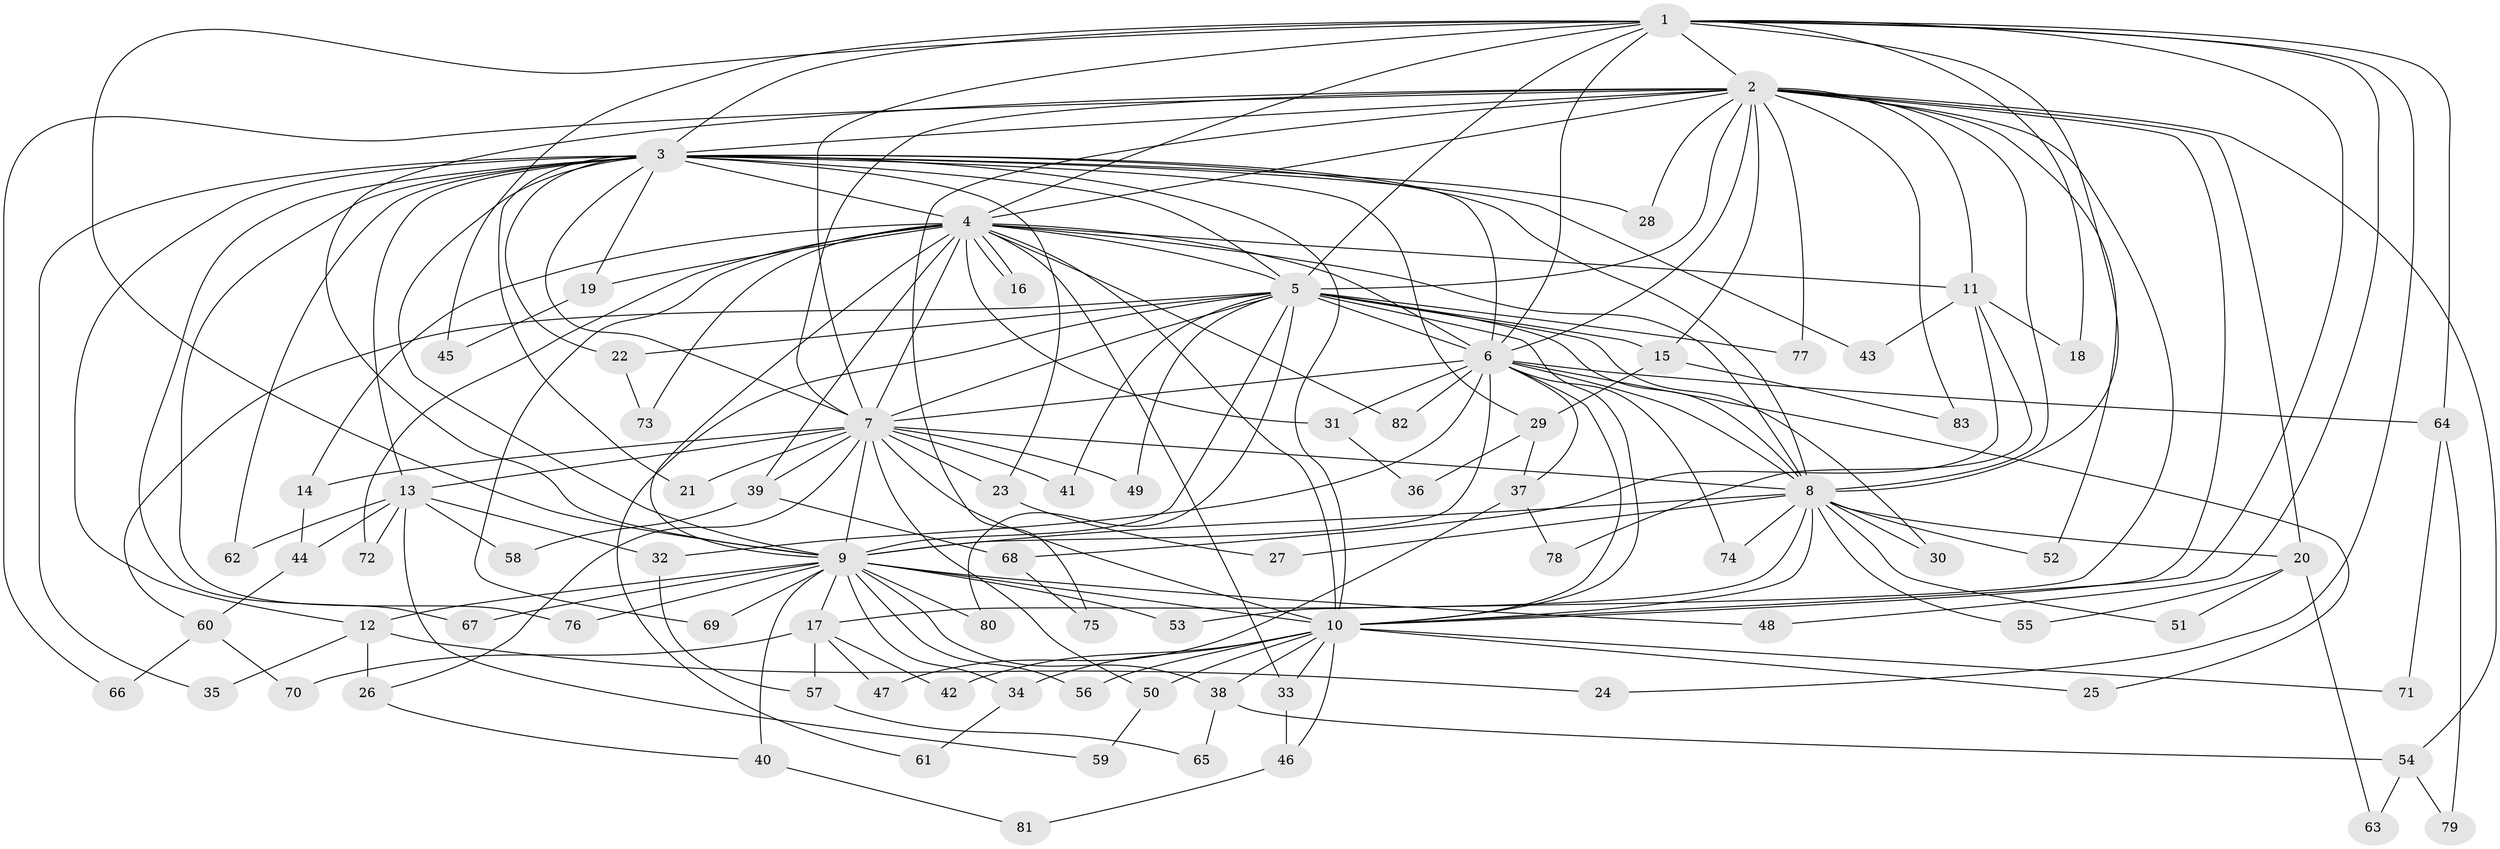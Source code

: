 // coarse degree distribution, {13: 0.016129032258064516, 17: 0.016129032258064516, 20: 0.016129032258064516, 25: 0.016129032258064516, 27: 0.016129032258064516, 12: 0.016129032258064516, 16: 0.03225806451612903, 6: 0.03225806451612903, 5: 0.03225806451612903, 7: 0.016129032258064516, 3: 0.25806451612903225, 2: 0.43548387096774194, 4: 0.08064516129032258, 1: 0.016129032258064516}
// Generated by graph-tools (version 1.1) at 2025/23/03/03/25 07:23:40]
// undirected, 83 vertices, 191 edges
graph export_dot {
graph [start="1"]
  node [color=gray90,style=filled];
  1;
  2;
  3;
  4;
  5;
  6;
  7;
  8;
  9;
  10;
  11;
  12;
  13;
  14;
  15;
  16;
  17;
  18;
  19;
  20;
  21;
  22;
  23;
  24;
  25;
  26;
  27;
  28;
  29;
  30;
  31;
  32;
  33;
  34;
  35;
  36;
  37;
  38;
  39;
  40;
  41;
  42;
  43;
  44;
  45;
  46;
  47;
  48;
  49;
  50;
  51;
  52;
  53;
  54;
  55;
  56;
  57;
  58;
  59;
  60;
  61;
  62;
  63;
  64;
  65;
  66;
  67;
  68;
  69;
  70;
  71;
  72;
  73;
  74;
  75;
  76;
  77;
  78;
  79;
  80;
  81;
  82;
  83;
  1 -- 2;
  1 -- 3;
  1 -- 4;
  1 -- 5;
  1 -- 6;
  1 -- 7;
  1 -- 8;
  1 -- 9;
  1 -- 10;
  1 -- 18;
  1 -- 24;
  1 -- 45;
  1 -- 48;
  1 -- 64;
  2 -- 3;
  2 -- 4;
  2 -- 5;
  2 -- 6;
  2 -- 7;
  2 -- 8;
  2 -- 9;
  2 -- 10;
  2 -- 11;
  2 -- 15;
  2 -- 20;
  2 -- 28;
  2 -- 52;
  2 -- 53;
  2 -- 54;
  2 -- 66;
  2 -- 75;
  2 -- 77;
  2 -- 83;
  3 -- 4;
  3 -- 5;
  3 -- 6;
  3 -- 7;
  3 -- 8;
  3 -- 9;
  3 -- 10;
  3 -- 12;
  3 -- 13;
  3 -- 19;
  3 -- 21;
  3 -- 22;
  3 -- 23;
  3 -- 28;
  3 -- 29;
  3 -- 35;
  3 -- 43;
  3 -- 62;
  3 -- 67;
  3 -- 76;
  4 -- 5;
  4 -- 6;
  4 -- 7;
  4 -- 8;
  4 -- 9;
  4 -- 10;
  4 -- 11;
  4 -- 14;
  4 -- 16;
  4 -- 16;
  4 -- 19;
  4 -- 31;
  4 -- 33;
  4 -- 39;
  4 -- 69;
  4 -- 72;
  4 -- 73;
  4 -- 82;
  5 -- 6;
  5 -- 7;
  5 -- 8;
  5 -- 9;
  5 -- 10;
  5 -- 15;
  5 -- 22;
  5 -- 30;
  5 -- 41;
  5 -- 49;
  5 -- 60;
  5 -- 61;
  5 -- 77;
  5 -- 80;
  6 -- 7;
  6 -- 8;
  6 -- 9;
  6 -- 10;
  6 -- 25;
  6 -- 31;
  6 -- 32;
  6 -- 37;
  6 -- 64;
  6 -- 74;
  6 -- 82;
  7 -- 8;
  7 -- 9;
  7 -- 10;
  7 -- 13;
  7 -- 14;
  7 -- 21;
  7 -- 23;
  7 -- 26;
  7 -- 39;
  7 -- 41;
  7 -- 49;
  7 -- 50;
  8 -- 9;
  8 -- 10;
  8 -- 17;
  8 -- 20;
  8 -- 27;
  8 -- 30;
  8 -- 51;
  8 -- 52;
  8 -- 55;
  8 -- 74;
  9 -- 10;
  9 -- 12;
  9 -- 17;
  9 -- 34;
  9 -- 38;
  9 -- 40;
  9 -- 48;
  9 -- 53;
  9 -- 56;
  9 -- 67;
  9 -- 69;
  9 -- 76;
  9 -- 80;
  10 -- 25;
  10 -- 33;
  10 -- 34;
  10 -- 38;
  10 -- 42;
  10 -- 46;
  10 -- 50;
  10 -- 56;
  10 -- 71;
  11 -- 18;
  11 -- 43;
  11 -- 68;
  11 -- 78;
  12 -- 24;
  12 -- 26;
  12 -- 35;
  13 -- 32;
  13 -- 44;
  13 -- 58;
  13 -- 59;
  13 -- 62;
  13 -- 72;
  14 -- 44;
  15 -- 29;
  15 -- 83;
  17 -- 42;
  17 -- 47;
  17 -- 57;
  17 -- 70;
  19 -- 45;
  20 -- 51;
  20 -- 55;
  20 -- 63;
  22 -- 73;
  23 -- 27;
  26 -- 40;
  29 -- 36;
  29 -- 37;
  31 -- 36;
  32 -- 57;
  33 -- 46;
  34 -- 61;
  37 -- 47;
  37 -- 78;
  38 -- 54;
  38 -- 65;
  39 -- 58;
  39 -- 68;
  40 -- 81;
  44 -- 60;
  46 -- 81;
  50 -- 59;
  54 -- 63;
  54 -- 79;
  57 -- 65;
  60 -- 66;
  60 -- 70;
  64 -- 71;
  64 -- 79;
  68 -- 75;
}
